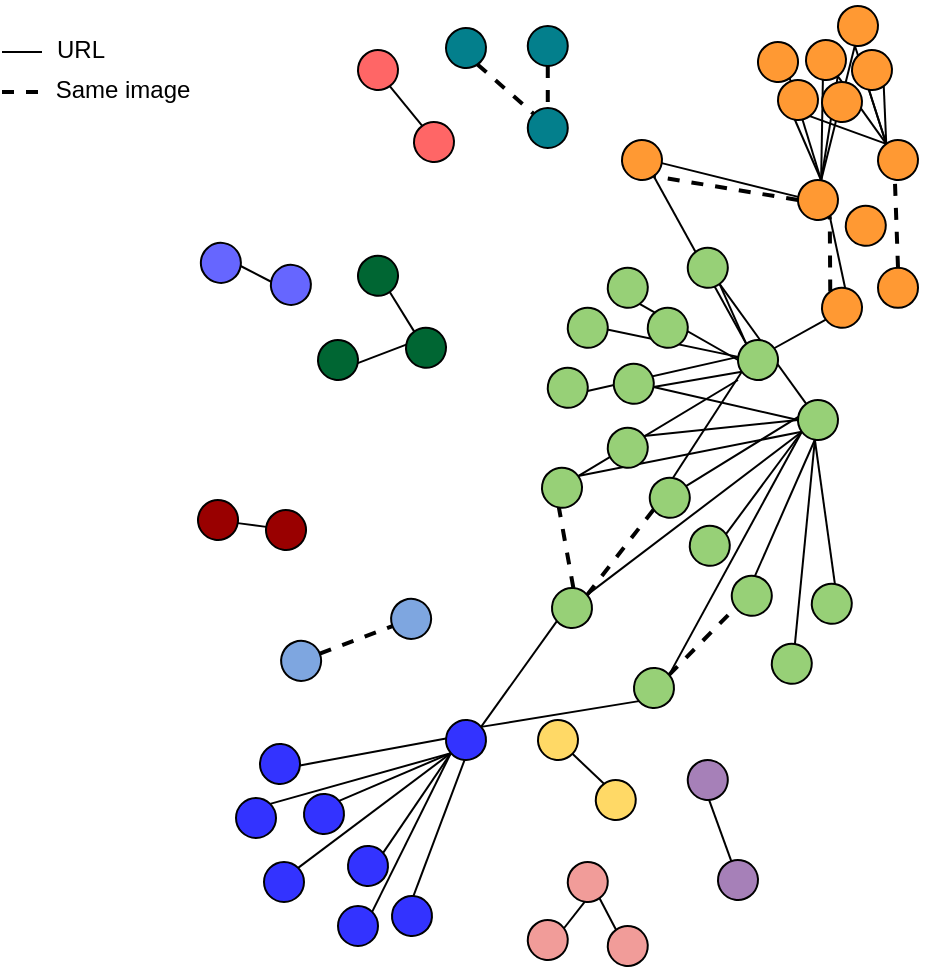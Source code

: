 <mxfile version="12.8.1" type="device"><diagram id="62S0e5glwULPYUZKFEZX" name="Page-1"><mxGraphModel dx="1422" dy="803" grid="1" gridSize="10" guides="1" tooltips="1" connect="1" arrows="1" fold="1" page="1" pageScale="1" pageWidth="827" pageHeight="1169" math="0" shadow="0"><root><mxCell id="0"/><mxCell id="1" parent="0"/><mxCell id="DbdQKrvygFjP-wFM51Z9-120" value="" style="endArrow=none;html=1;exitX=0;exitY=0;exitDx=0;exitDy=0;" parent="1" source="DbdQKrvygFjP-wFM51Z9-23" edge="1"><mxGeometry width="50" height="50" relative="1" as="geometry"><mxPoint x="460" y="410" as="sourcePoint"/><mxPoint x="560" y="210" as="targetPoint"/></mxGeometry></mxCell><mxCell id="DbdQKrvygFjP-wFM51Z9-101" value="" style="endArrow=none;html=1;exitX=0;exitY=1;exitDx=0;exitDy=0;" parent="1" source="DbdQKrvygFjP-wFM51Z9-99" target="DbdQKrvygFjP-wFM51Z9-100" edge="1"><mxGeometry width="50" height="50" relative="1" as="geometry"><mxPoint x="410" y="300" as="sourcePoint"/><mxPoint x="460" y="250" as="targetPoint"/></mxGeometry></mxCell><mxCell id="DbdQKrvygFjP-wFM51Z9-77" value="" style="endArrow=none;html=1;exitX=1;exitY=0;exitDx=0;exitDy=0;entryX=0;entryY=1;entryDx=0;entryDy=0;" parent="1" source="DbdQKrvygFjP-wFM51Z9-65" target="DbdQKrvygFjP-wFM51Z9-60" edge="1"><mxGeometry width="50" height="50" relative="1" as="geometry"><mxPoint x="669.88" y="118.092" as="sourcePoint"/><mxPoint x="661.567" y="170.125" as="targetPoint"/></mxGeometry></mxCell><mxCell id="DbdQKrvygFjP-wFM51Z9-75" value="" style="endArrow=none;html=1;exitX=1;exitY=0.5;exitDx=0;exitDy=0;entryX=0;entryY=1;entryDx=0;entryDy=0;" parent="1" source="DbdQKrvygFjP-wFM51Z9-66" target="DbdQKrvygFjP-wFM51Z9-60" edge="1"><mxGeometry width="50" height="50" relative="1" as="geometry"><mxPoint x="649.88" y="98.092" as="sourcePoint"/><mxPoint x="641.567" y="150.125" as="targetPoint"/></mxGeometry></mxCell><mxCell id="DbdQKrvygFjP-wFM51Z9-74" value="" style="endArrow=none;html=1;exitX=1;exitY=0.5;exitDx=0;exitDy=0;entryX=0;entryY=1;entryDx=0;entryDy=0;" parent="1" source="DbdQKrvygFjP-wFM51Z9-63" target="DbdQKrvygFjP-wFM51Z9-60" edge="1"><mxGeometry width="50" height="50" relative="1" as="geometry"><mxPoint x="639.88" y="88.092" as="sourcePoint"/><mxPoint x="631.567" y="140.125" as="targetPoint"/></mxGeometry></mxCell><mxCell id="DbdQKrvygFjP-wFM51Z9-73" value="" style="endArrow=none;html=1;exitX=1;exitY=0.5;exitDx=0;exitDy=0;entryX=0;entryY=0.5;entryDx=0;entryDy=0;" parent="1" source="DbdQKrvygFjP-wFM51Z9-65" target="DbdQKrvygFjP-wFM51Z9-59" edge="1"><mxGeometry width="50" height="50" relative="1" as="geometry"><mxPoint x="629.88" y="78.092" as="sourcePoint"/><mxPoint x="621.567" y="130.125" as="targetPoint"/></mxGeometry></mxCell><mxCell id="DbdQKrvygFjP-wFM51Z9-72" value="" style="endArrow=none;html=1;exitX=1;exitY=0.5;exitDx=0;exitDy=0;entryX=0;entryY=0.5;entryDx=0;entryDy=0;" parent="1" source="DbdQKrvygFjP-wFM51Z9-66" target="DbdQKrvygFjP-wFM51Z9-59" edge="1"><mxGeometry width="50" height="50" relative="1" as="geometry"><mxPoint x="619.88" y="68.092" as="sourcePoint"/><mxPoint x="611.567" y="120.125" as="targetPoint"/></mxGeometry></mxCell><mxCell id="DbdQKrvygFjP-wFM51Z9-71" value="" style="endArrow=none;html=1;exitX=1;exitY=0;exitDx=0;exitDy=0;entryX=0;entryY=0.5;entryDx=0;entryDy=0;" parent="1" source="DbdQKrvygFjP-wFM51Z9-65" target="DbdQKrvygFjP-wFM51Z9-59" edge="1"><mxGeometry width="50" height="50" relative="1" as="geometry"><mxPoint x="570" y="410" as="sourcePoint"/><mxPoint x="620" y="360" as="targetPoint"/></mxGeometry></mxCell><mxCell id="DbdQKrvygFjP-wFM51Z9-70" value="" style="endArrow=none;html=1;exitX=1;exitY=0;exitDx=0;exitDy=0;entryX=0;entryY=0.5;entryDx=0;entryDy=0;" parent="1" source="DbdQKrvygFjP-wFM51Z9-64" target="DbdQKrvygFjP-wFM51Z9-59" edge="1"><mxGeometry width="50" height="50" relative="1" as="geometry"><mxPoint x="598.438" y="89.879" as="sourcePoint"/><mxPoint x="611.567" y="120.125" as="targetPoint"/></mxGeometry></mxCell><mxCell id="DbdQKrvygFjP-wFM51Z9-67" value="" style="endArrow=none;html=1;exitX=1;exitY=0;exitDx=0;exitDy=0;entryX=0;entryY=1;entryDx=0;entryDy=0;" parent="1" source="DbdQKrvygFjP-wFM51Z9-58" target="DbdQKrvygFjP-wFM51Z9-37" edge="1"><mxGeometry width="50" height="50" relative="1" as="geometry"><mxPoint x="570" y="410" as="sourcePoint"/><mxPoint x="560" y="190" as="targetPoint"/></mxGeometry></mxCell><mxCell id="DbdQKrvygFjP-wFM51Z9-57" value="" style="endArrow=none;html=1;exitX=1;exitY=0;exitDx=0;exitDy=0;entryX=0;entryY=1;entryDx=0;entryDy=0;" parent="1" source="DbdQKrvygFjP-wFM51Z9-43" target="DbdQKrvygFjP-wFM51Z9-24" edge="1"><mxGeometry width="50" height="50" relative="1" as="geometry"><mxPoint x="500" y="410" as="sourcePoint"/><mxPoint x="550" y="360" as="targetPoint"/></mxGeometry></mxCell><mxCell id="DbdQKrvygFjP-wFM51Z9-50" value="" style="endArrow=none;html=1;exitX=1;exitY=0;exitDx=0;exitDy=0;" parent="1" source="DbdQKrvygFjP-wFM51Z9-41" edge="1"><mxGeometry width="50" height="50" relative="1" as="geometry"><mxPoint x="501" y="194" as="sourcePoint"/><mxPoint x="560" y="200" as="targetPoint"/></mxGeometry></mxCell><mxCell id="DbdQKrvygFjP-wFM51Z9-49" value="" style="endArrow=none;html=1;entryX=0.5;entryY=1;entryDx=0;entryDy=0;" parent="1" target="DbdQKrvygFjP-wFM51Z9-37" edge="1"><mxGeometry width="50" height="50" relative="1" as="geometry"><mxPoint x="491" y="184" as="sourcePoint"/><mxPoint x="550" y="360" as="targetPoint"/></mxGeometry></mxCell><mxCell id="DbdQKrvygFjP-wFM51Z9-48" value="" style="endArrow=none;html=1;exitX=0.5;exitY=0;exitDx=0;exitDy=0;entryX=0.5;entryY=1;entryDx=0;entryDy=0;" parent="1" source="DbdQKrvygFjP-wFM51Z9-39" target="DbdQKrvygFjP-wFM51Z9-37" edge="1"><mxGeometry width="50" height="50" relative="1" as="geometry"><mxPoint x="500" y="410" as="sourcePoint"/><mxPoint x="550" y="360" as="targetPoint"/></mxGeometry></mxCell><mxCell id="DbdQKrvygFjP-wFM51Z9-44" value="" style="endArrow=none;html=1;exitX=0;exitY=0;exitDx=0;exitDy=0;entryX=1;entryY=1;entryDx=0;entryDy=0;" parent="1" source="DbdQKrvygFjP-wFM51Z9-23" target="DbdQKrvygFjP-wFM51Z9-24" edge="1"><mxGeometry width="50" height="50" relative="1" as="geometry"><mxPoint x="500" y="410" as="sourcePoint"/><mxPoint x="550" y="360" as="targetPoint"/></mxGeometry></mxCell><mxCell id="DbdQKrvygFjP-wFM51Z9-7" value="" style="ellipse;whiteSpace=wrap;html=1;aspect=fixed;fillColor=#3333FF;" parent="1" vertex="1"><mxGeometry x="323" y="451" width="20" height="20" as="geometry"/></mxCell><mxCell id="DbdQKrvygFjP-wFM51Z9-11" value="" style="ellipse;whiteSpace=wrap;html=1;aspect=fixed;rotation=49;fillColor=#3333FF;" parent="1" vertex="1"><mxGeometry x="414" y="380" width="20" height="20" as="geometry"/></mxCell><mxCell id="DbdQKrvygFjP-wFM51Z9-14" value="" style="ellipse;whiteSpace=wrap;html=1;aspect=fixed;rotation=99;fillColor=#97D077;" parent="1" vertex="1"><mxGeometry x="494.892" y="233.892" width="20" height="20" as="geometry"/></mxCell><mxCell id="DbdQKrvygFjP-wFM51Z9-15" value="" style="ellipse;whiteSpace=wrap;html=1;aspect=fixed;rotation=99;fillColor=#97D077;" parent="1" vertex="1"><mxGeometry x="515.892" y="258.892" width="20" height="20" as="geometry"/></mxCell><mxCell id="DbdQKrvygFjP-wFM51Z9-16" value="" style="ellipse;whiteSpace=wrap;html=1;aspect=fixed;rotation=99;fillColor=#97D077;" parent="1" vertex="1"><mxGeometry x="535.892" y="282.892" width="20" height="20" as="geometry"/></mxCell><mxCell id="DbdQKrvygFjP-wFM51Z9-17" value="" style="ellipse;whiteSpace=wrap;html=1;aspect=fixed;rotation=99;fillColor=#97D077;" parent="1" vertex="1"><mxGeometry x="556.892" y="307.892" width="20" height="20" as="geometry"/></mxCell><mxCell id="DbdQKrvygFjP-wFM51Z9-18" value="" style="ellipse;whiteSpace=wrap;html=1;aspect=fixed;rotation=99;fillColor=#97D077;" parent="1" vertex="1"><mxGeometry x="596.892" y="311.892" width="20" height="20" as="geometry"/></mxCell><mxCell id="DbdQKrvygFjP-wFM51Z9-22" value="" style="ellipse;whiteSpace=wrap;html=1;aspect=fixed;rotation=99;fillColor=#97D077;" parent="1" vertex="1"><mxGeometry x="576.892" y="341.892" width="20" height="20" as="geometry"/></mxCell><mxCell id="DbdQKrvygFjP-wFM51Z9-23" value="" style="ellipse;whiteSpace=wrap;html=1;aspect=fixed;rotation=99;fillColor=#97D077;" parent="1" vertex="1"><mxGeometry x="462.002" y="253.892" width="20" height="20" as="geometry"/></mxCell><mxCell id="DbdQKrvygFjP-wFM51Z9-24" value="" style="ellipse;whiteSpace=wrap;html=1;aspect=fixed;rotation=99;fillColor=#97D077;" parent="1" vertex="1"><mxGeometry x="590.002" y="220.002" width="20" height="20" as="geometry"/></mxCell><mxCell id="DbdQKrvygFjP-wFM51Z9-25" value="" style="endArrow=none;html=1;exitX=1;exitY=0;exitDx=0;exitDy=0;entryX=0;entryY=1;entryDx=0;entryDy=0;" parent="1" source="DbdQKrvygFjP-wFM51Z9-1" target="DbdQKrvygFjP-wFM51Z9-11" edge="1"><mxGeometry width="50" height="50" relative="1" as="geometry"><mxPoint x="500" y="410" as="sourcePoint"/><mxPoint x="550" y="360" as="targetPoint"/></mxGeometry></mxCell><mxCell id="DbdQKrvygFjP-wFM51Z9-27" value="" style="endArrow=none;html=1;exitX=0.5;exitY=0;exitDx=0;exitDy=0;entryX=0.5;entryY=1;entryDx=0;entryDy=0;" parent="1" source="DbdQKrvygFjP-wFM51Z9-2" target="DbdQKrvygFjP-wFM51Z9-11" edge="1"><mxGeometry width="50" height="50" relative="1" as="geometry"><mxPoint x="500" y="410" as="sourcePoint"/><mxPoint x="550" y="360" as="targetPoint"/></mxGeometry></mxCell><mxCell id="DbdQKrvygFjP-wFM51Z9-29" value="" style="endArrow=none;html=1;exitX=1;exitY=0;exitDx=0;exitDy=0;entryX=0.5;entryY=1;entryDx=0;entryDy=0;" parent="1" source="DbdQKrvygFjP-wFM51Z9-7" target="DbdQKrvygFjP-wFM51Z9-11" edge="1"><mxGeometry width="50" height="50" relative="1" as="geometry"><mxPoint x="500" y="410" as="sourcePoint"/><mxPoint x="550" y="360" as="targetPoint"/></mxGeometry></mxCell><mxCell id="DbdQKrvygFjP-wFM51Z9-30" value="" style="endArrow=none;html=1;exitX=0.5;exitY=0;exitDx=0;exitDy=0;entryX=0.5;entryY=1;entryDx=0;entryDy=0;" parent="1" source="DbdQKrvygFjP-wFM51Z9-3" target="DbdQKrvygFjP-wFM51Z9-11" edge="1"><mxGeometry width="50" height="50" relative="1" as="geometry"><mxPoint x="500" y="410" as="sourcePoint"/><mxPoint x="550" y="360" as="targetPoint"/></mxGeometry></mxCell><mxCell id="DbdQKrvygFjP-wFM51Z9-32" value="" style="endArrow=none;html=1;exitX=0;exitY=0;exitDx=0;exitDy=0;entryX=1;entryY=1;entryDx=0;entryDy=0;" parent="1" source="DbdQKrvygFjP-wFM51Z9-4" target="DbdQKrvygFjP-wFM51Z9-11" edge="1"><mxGeometry width="50" height="50" relative="1" as="geometry"><mxPoint x="500" y="410" as="sourcePoint"/><mxPoint x="550" y="360" as="targetPoint"/></mxGeometry></mxCell><mxCell id="DbdQKrvygFjP-wFM51Z9-37" value="" style="ellipse;whiteSpace=wrap;html=1;aspect=fixed;rotation=99;fillColor=#97D077;" parent="1" vertex="1"><mxGeometry x="560.002" y="190.002" width="20" height="20" as="geometry"/></mxCell><mxCell id="DbdQKrvygFjP-wFM51Z9-38" value="" style="ellipse;whiteSpace=wrap;html=1;aspect=fixed;rotation=99;fillColor=#97D077;" parent="1" vertex="1"><mxGeometry x="497.892" y="201.892" width="20" height="20" as="geometry"/></mxCell><mxCell id="DbdQKrvygFjP-wFM51Z9-39" value="" style="ellipse;whiteSpace=wrap;html=1;aspect=fixed;rotation=99;fillColor=#97D077;" parent="1" vertex="1"><mxGeometry x="464.892" y="203.892" width="20" height="20" as="geometry"/></mxCell><mxCell id="DbdQKrvygFjP-wFM51Z9-40" value="" style="ellipse;whiteSpace=wrap;html=1;aspect=fixed;rotation=99;fillColor=#97D077;" parent="1" vertex="1"><mxGeometry x="474.892" y="173.892" width="20" height="20" as="geometry"/></mxCell><mxCell id="DbdQKrvygFjP-wFM51Z9-41" value="" style="ellipse;whiteSpace=wrap;html=1;aspect=fixed;rotation=99;fillColor=#97D077;" parent="1" vertex="1"><mxGeometry x="494.892" y="153.892" width="20" height="20" as="geometry"/></mxCell><mxCell id="DbdQKrvygFjP-wFM51Z9-42" value="" style="ellipse;whiteSpace=wrap;html=1;aspect=fixed;rotation=99;fillColor=#97D077;" parent="1" vertex="1"><mxGeometry x="514.892" y="173.892" width="20" height="20" as="geometry"/></mxCell><mxCell id="DbdQKrvygFjP-wFM51Z9-43" value="" style="ellipse;whiteSpace=wrap;html=1;aspect=fixed;rotation=99;fillColor=#97D077;" parent="1" vertex="1"><mxGeometry x="534.892" y="143.892" width="20" height="20" as="geometry"/></mxCell><mxCell id="DbdQKrvygFjP-wFM51Z9-45" value="" style="endArrow=none;html=1;exitX=0;exitY=0.5;exitDx=0;exitDy=0;entryX=1;entryY=1;entryDx=0;entryDy=0;" parent="1" source="DbdQKrvygFjP-wFM51Z9-15" target="DbdQKrvygFjP-wFM51Z9-37" edge="1"><mxGeometry width="50" height="50" relative="1" as="geometry"><mxPoint x="500" y="410" as="sourcePoint"/><mxPoint x="550" y="360" as="targetPoint"/></mxGeometry></mxCell><mxCell id="DbdQKrvygFjP-wFM51Z9-47" value="" style="endArrow=none;html=1;exitX=0;exitY=0;exitDx=0;exitDy=0;entryX=0.5;entryY=1;entryDx=0;entryDy=0;" parent="1" source="DbdQKrvygFjP-wFM51Z9-15" target="DbdQKrvygFjP-wFM51Z9-24" edge="1"><mxGeometry width="50" height="50" relative="1" as="geometry"><mxPoint x="500" y="410" as="sourcePoint"/><mxPoint x="550" y="360" as="targetPoint"/></mxGeometry></mxCell><mxCell id="DbdQKrvygFjP-wFM51Z9-51" value="" style="endArrow=none;html=1;exitX=0.5;exitY=0;exitDx=0;exitDy=0;" parent="1" source="DbdQKrvygFjP-wFM51Z9-38" edge="1"><mxGeometry width="50" height="50" relative="1" as="geometry"><mxPoint x="500" y="410" as="sourcePoint"/><mxPoint x="590" y="230" as="targetPoint"/></mxGeometry></mxCell><mxCell id="DbdQKrvygFjP-wFM51Z9-52" value="" style="endArrow=none;html=1;exitX=0.5;exitY=0;exitDx=0;exitDy=0;entryX=1;entryY=1;entryDx=0;entryDy=0;" parent="1" source="DbdQKrvygFjP-wFM51Z9-38" target="DbdQKrvygFjP-wFM51Z9-37" edge="1"><mxGeometry width="50" height="50" relative="1" as="geometry"><mxPoint x="500" y="410" as="sourcePoint"/><mxPoint x="550" y="360" as="targetPoint"/></mxGeometry></mxCell><mxCell id="DbdQKrvygFjP-wFM51Z9-53" value="" style="endArrow=none;html=1;exitX=0;exitY=0.5;exitDx=0;exitDy=0;entryX=1;entryY=0.5;entryDx=0;entryDy=0;" parent="1" source="DbdQKrvygFjP-wFM51Z9-22" target="DbdQKrvygFjP-wFM51Z9-24" edge="1"><mxGeometry width="50" height="50" relative="1" as="geometry"><mxPoint x="500" y="410" as="sourcePoint"/><mxPoint x="550" y="360" as="targetPoint"/></mxGeometry></mxCell><mxCell id="DbdQKrvygFjP-wFM51Z9-54" value="" style="endArrow=none;html=1;exitX=0;exitY=0.5;exitDx=0;exitDy=0;entryX=1;entryY=0.5;entryDx=0;entryDy=0;" parent="1" source="DbdQKrvygFjP-wFM51Z9-17" target="DbdQKrvygFjP-wFM51Z9-24" edge="1"><mxGeometry width="50" height="50" relative="1" as="geometry"><mxPoint x="500" y="410" as="sourcePoint"/><mxPoint x="550" y="360" as="targetPoint"/></mxGeometry></mxCell><mxCell id="DbdQKrvygFjP-wFM51Z9-55" value="" style="endArrow=none;html=1;exitX=0;exitY=0.5;exitDx=0;exitDy=0;entryX=1;entryY=0.5;entryDx=0;entryDy=0;" parent="1" source="DbdQKrvygFjP-wFM51Z9-18" target="DbdQKrvygFjP-wFM51Z9-24" edge="1"><mxGeometry width="50" height="50" relative="1" as="geometry"><mxPoint x="500" y="410" as="sourcePoint"/><mxPoint x="550" y="360" as="targetPoint"/></mxGeometry></mxCell><mxCell id="DbdQKrvygFjP-wFM51Z9-56" value="" style="endArrow=none;html=1;exitX=1;exitY=0;exitDx=0;exitDy=0;entryX=0;entryY=1;entryDx=0;entryDy=0;" parent="1" source="DbdQKrvygFjP-wFM51Z9-43" target="DbdQKrvygFjP-wFM51Z9-37" edge="1"><mxGeometry width="50" height="50" relative="1" as="geometry"><mxPoint x="500" y="410" as="sourcePoint"/><mxPoint x="550" y="360" as="targetPoint"/></mxGeometry></mxCell><mxCell id="DbdQKrvygFjP-wFM51Z9-58" value="" style="ellipse;whiteSpace=wrap;html=1;aspect=fixed;rotation=99;fillColor=#FF9933;" parent="1" vertex="1"><mxGeometry x="502.002" y="90.002" width="20" height="20" as="geometry"/></mxCell><mxCell id="DbdQKrvygFjP-wFM51Z9-59" value="" style="ellipse;whiteSpace=wrap;html=1;aspect=fixed;rotation=99;fillColor=#FF9933;" parent="1" vertex="1"><mxGeometry x="590.002" y="110.002" width="20" height="20" as="geometry"/></mxCell><mxCell id="DbdQKrvygFjP-wFM51Z9-60" value="" style="ellipse;whiteSpace=wrap;html=1;aspect=fixed;rotation=99;fillColor=#FF9933;" parent="1" vertex="1"><mxGeometry x="630.002" y="90.002" width="20" height="20" as="geometry"/></mxCell><mxCell id="DbdQKrvygFjP-wFM51Z9-61" value="" style="ellipse;whiteSpace=wrap;html=1;aspect=fixed;rotation=99;fillColor=#FF9933;" parent="1" vertex="1"><mxGeometry x="580.002" y="60.002" width="20" height="20" as="geometry"/></mxCell><mxCell id="DbdQKrvygFjP-wFM51Z9-62" value="" style="ellipse;whiteSpace=wrap;html=1;aspect=fixed;rotation=99;fillColor=#FF9933;" parent="1" vertex="1"><mxGeometry x="602.002" y="61.002" width="20" height="20" as="geometry"/></mxCell><mxCell id="DbdQKrvygFjP-wFM51Z9-63" value="" style="ellipse;whiteSpace=wrap;html=1;aspect=fixed;rotation=99;fillColor=#FF9933;" parent="1" vertex="1"><mxGeometry x="617.002" y="45.002" width="20" height="20" as="geometry"/></mxCell><mxCell id="DbdQKrvygFjP-wFM51Z9-64" value="" style="ellipse;whiteSpace=wrap;html=1;aspect=fixed;rotation=99;fillColor=#FF9933;" parent="1" vertex="1"><mxGeometry x="570.002" y="41.002" width="20" height="20" as="geometry"/></mxCell><mxCell id="DbdQKrvygFjP-wFM51Z9-65" value="" style="ellipse;whiteSpace=wrap;html=1;aspect=fixed;rotation=99;fillColor=#FF9933;" parent="1" vertex="1"><mxGeometry x="594.002" y="40.002" width="20" height="20" as="geometry"/></mxCell><mxCell id="DbdQKrvygFjP-wFM51Z9-66" value="" style="ellipse;whiteSpace=wrap;html=1;aspect=fixed;rotation=99;fillColor=#FF9933;" parent="1" vertex="1"><mxGeometry x="610.002" y="23.002" width="20" height="20" as="geometry"/></mxCell><mxCell id="DbdQKrvygFjP-wFM51Z9-68" value="" style="endArrow=none;html=1;exitX=0.5;exitY=0;exitDx=0;exitDy=0;entryX=0.5;entryY=1;entryDx=0;entryDy=0;" parent="1" source="DbdQKrvygFjP-wFM51Z9-58" target="DbdQKrvygFjP-wFM51Z9-59" edge="1"><mxGeometry width="50" height="50" relative="1" as="geometry"><mxPoint x="570" y="410" as="sourcePoint"/><mxPoint x="620" y="360" as="targetPoint"/></mxGeometry></mxCell><mxCell id="DbdQKrvygFjP-wFM51Z9-69" value="" style="endArrow=none;html=1;exitX=1;exitY=0.5;exitDx=0;exitDy=0;entryX=0;entryY=0.5;entryDx=0;entryDy=0;" parent="1" source="DbdQKrvygFjP-wFM51Z9-61" target="DbdQKrvygFjP-wFM51Z9-59" edge="1"><mxGeometry width="50" height="50" relative="1" as="geometry"><mxPoint x="570" y="410" as="sourcePoint"/><mxPoint x="620" y="360" as="targetPoint"/></mxGeometry></mxCell><mxCell id="DbdQKrvygFjP-wFM51Z9-76" value="" style="endArrow=none;html=1;exitX=1;exitY=0;exitDx=0;exitDy=0;entryX=0;entryY=1;entryDx=0;entryDy=0;" parent="1" source="DbdQKrvygFjP-wFM51Z9-63" target="DbdQKrvygFjP-wFM51Z9-60" edge="1"><mxGeometry width="50" height="50" relative="1" as="geometry"><mxPoint x="659.88" y="108.092" as="sourcePoint"/><mxPoint x="651.567" y="160.125" as="targetPoint"/></mxGeometry></mxCell><mxCell id="DbdQKrvygFjP-wFM51Z9-78" value="" style="endArrow=none;html=1;exitX=1;exitY=0;exitDx=0;exitDy=0;entryX=0;entryY=1;entryDx=0;entryDy=0;" parent="1" source="DbdQKrvygFjP-wFM51Z9-61" target="DbdQKrvygFjP-wFM51Z9-60" edge="1"><mxGeometry width="50" height="50" relative="1" as="geometry"><mxPoint x="570" y="410" as="sourcePoint"/><mxPoint x="620" y="360" as="targetPoint"/></mxGeometry></mxCell><mxCell id="DbdQKrvygFjP-wFM51Z9-79" value="" style="ellipse;whiteSpace=wrap;html=1;aspect=fixed;rotation=99;fillColor=#FF9933;" parent="1" vertex="1"><mxGeometry x="602.002" y="163.892" width="20" height="20" as="geometry"/></mxCell><mxCell id="DbdQKrvygFjP-wFM51Z9-81" value="" style="endArrow=none;html=1;exitX=0;exitY=0;exitDx=0;exitDy=0;entryX=1;entryY=1;entryDx=0;entryDy=0;" parent="1" source="DbdQKrvygFjP-wFM51Z9-37" target="DbdQKrvygFjP-wFM51Z9-79" edge="1"><mxGeometry width="50" height="50" relative="1" as="geometry"><mxPoint x="570" y="350" as="sourcePoint"/><mxPoint x="620" y="300" as="targetPoint"/></mxGeometry></mxCell><mxCell id="DbdQKrvygFjP-wFM51Z9-82" value="" style="endArrow=none;html=1;exitX=1;exitY=0;exitDx=0;exitDy=0;entryX=0;entryY=0.5;entryDx=0;entryDy=0;" parent="1" source="DbdQKrvygFjP-wFM51Z9-59" target="DbdQKrvygFjP-wFM51Z9-79" edge="1"><mxGeometry width="50" height="50" relative="1" as="geometry"><mxPoint x="588.39" y="204.558" as="sourcePoint"/><mxPoint x="613.912" y="189.77" as="targetPoint"/></mxGeometry></mxCell><mxCell id="DbdQKrvygFjP-wFM51Z9-83" value="" style="ellipse;whiteSpace=wrap;html=1;aspect=fixed;rotation=99;fillColor=#FF6666;" parent="1" vertex="1"><mxGeometry x="370.002" y="45.002" width="20" height="20" as="geometry"/></mxCell><mxCell id="DbdQKrvygFjP-wFM51Z9-84" value="" style="ellipse;whiteSpace=wrap;html=1;aspect=fixed;rotation=99;fillColor=#FF6666;" parent="1" vertex="1"><mxGeometry x="398.002" y="81.002" width="20" height="20" as="geometry"/></mxCell><mxCell id="DbdQKrvygFjP-wFM51Z9-85" value="" style="endArrow=none;html=1;exitX=1;exitY=0;exitDx=0;exitDy=0;entryX=0;entryY=1;entryDx=0;entryDy=0;" parent="1" source="DbdQKrvygFjP-wFM51Z9-83" target="DbdQKrvygFjP-wFM51Z9-84" edge="1"><mxGeometry width="50" height="50" relative="1" as="geometry"><mxPoint x="570" y="250" as="sourcePoint"/><mxPoint x="620" y="200" as="targetPoint"/></mxGeometry></mxCell><mxCell id="DbdQKrvygFjP-wFM51Z9-99" value="" style="ellipse;whiteSpace=wrap;html=1;aspect=fixed;rotation=99;fillColor=#A680B8;" parent="1" vertex="1"><mxGeometry x="534.892" y="400.002" width="20" height="20" as="geometry"/></mxCell><mxCell id="DbdQKrvygFjP-wFM51Z9-100" value="" style="ellipse;whiteSpace=wrap;html=1;aspect=fixed;rotation=99;fillColor=#A680B8;" parent="1" vertex="1"><mxGeometry x="550.002" y="450.002" width="20" height="20" as="geometry"/></mxCell><mxCell id="DbdQKrvygFjP-wFM51Z9-102" value="" style="endArrow=none;html=1;exitX=0;exitY=1;exitDx=0;exitDy=0;" parent="1" source="DbdQKrvygFjP-wFM51Z9-103" target="DbdQKrvygFjP-wFM51Z9-104" edge="1"><mxGeometry width="50" height="50" relative="1" as="geometry"><mxPoint x="364" y="310" as="sourcePoint"/><mxPoint x="414" y="260" as="targetPoint"/></mxGeometry></mxCell><mxCell id="DbdQKrvygFjP-wFM51Z9-103" value="" style="ellipse;whiteSpace=wrap;html=1;aspect=fixed;rotation=99;fillColor=#FFD966;" parent="1" vertex="1"><mxGeometry x="488.892" y="410.002" width="20" height="20" as="geometry"/></mxCell><mxCell id="DbdQKrvygFjP-wFM51Z9-104" value="" style="ellipse;whiteSpace=wrap;html=1;aspect=fixed;rotation=99;fillColor=#FFD966;" parent="1" vertex="1"><mxGeometry x="460.002" y="380.002" width="20" height="20" as="geometry"/></mxCell><mxCell id="DbdQKrvygFjP-wFM51Z9-105" value="" style="ellipse;whiteSpace=wrap;html=1;aspect=fixed;rotation=99;fillColor=#F19C99;" parent="1" vertex="1"><mxGeometry x="474.892" y="451.002" width="20" height="20" as="geometry"/></mxCell><mxCell id="DbdQKrvygFjP-wFM51Z9-106" value="" style="ellipse;whiteSpace=wrap;html=1;aspect=fixed;rotation=99;fillColor=#F19C99;" parent="1" vertex="1"><mxGeometry x="454.892" y="480.002" width="20" height="20" as="geometry"/></mxCell><mxCell id="DbdQKrvygFjP-wFM51Z9-107" value="" style="ellipse;whiteSpace=wrap;html=1;aspect=fixed;rotation=99;fillColor=#F19C99;" parent="1" vertex="1"><mxGeometry x="494.892" y="483.002" width="20" height="20" as="geometry"/></mxCell><mxCell id="DbdQKrvygFjP-wFM51Z9-108" value="" style="endArrow=none;html=1;exitX=0;exitY=0;exitDx=0;exitDy=0;entryX=1;entryY=0.5;entryDx=0;entryDy=0;" parent="1" source="DbdQKrvygFjP-wFM51Z9-106" target="DbdQKrvygFjP-wFM51Z9-105" edge="1"><mxGeometry width="50" height="50" relative="1" as="geometry"><mxPoint x="460" y="300" as="sourcePoint"/><mxPoint x="510" y="250" as="targetPoint"/></mxGeometry></mxCell><mxCell id="DbdQKrvygFjP-wFM51Z9-109" value="" style="endArrow=none;html=1;exitX=0;exitY=1;exitDx=0;exitDy=0;entryX=1;entryY=0;entryDx=0;entryDy=0;" parent="1" source="DbdQKrvygFjP-wFM51Z9-107" target="DbdQKrvygFjP-wFM51Z9-105" edge="1"><mxGeometry width="50" height="50" relative="1" as="geometry"><mxPoint x="482.982" y="494.124" as="sourcePoint"/><mxPoint x="483" y="470" as="targetPoint"/></mxGeometry></mxCell><mxCell id="DbdQKrvygFjP-wFM51Z9-110" value="" style="ellipse;whiteSpace=wrap;html=1;aspect=fixed;rotation=99;fillColor=#006633;" parent="1" vertex="1"><mxGeometry x="394.002" y="183.892" width="20" height="20" as="geometry"/></mxCell><mxCell id="DbdQKrvygFjP-wFM51Z9-111" value="" style="ellipse;whiteSpace=wrap;html=1;aspect=fixed;rotation=99;fillColor=#006633;" parent="1" vertex="1"><mxGeometry x="350.002" y="190.002" width="20" height="20" as="geometry"/></mxCell><mxCell id="DbdQKrvygFjP-wFM51Z9-112" value="" style="ellipse;whiteSpace=wrap;html=1;aspect=fixed;rotation=99;fillColor=#006633;direction=south;" parent="1" vertex="1"><mxGeometry x="370.002" y="147.882" width="20" height="20" as="geometry"/></mxCell><mxCell id="DbdQKrvygFjP-wFM51Z9-113" value="" style="endArrow=none;html=1;exitX=0.5;exitY=0;exitDx=0;exitDy=0;entryX=0.5;entryY=1;entryDx=0;entryDy=0;" parent="1" source="DbdQKrvygFjP-wFM51Z9-111" target="DbdQKrvygFjP-wFM51Z9-110" edge="1"><mxGeometry width="50" height="50" relative="1" as="geometry"><mxPoint x="460" y="300" as="sourcePoint"/><mxPoint x="510" y="250" as="targetPoint"/></mxGeometry></mxCell><mxCell id="DbdQKrvygFjP-wFM51Z9-114" value="" style="endArrow=none;html=1;exitX=0;exitY=0;exitDx=0;exitDy=0;entryX=0;entryY=1;entryDx=0;entryDy=0;" parent="1" source="DbdQKrvygFjP-wFM51Z9-112" target="DbdQKrvygFjP-wFM51Z9-110" edge="1"><mxGeometry width="50" height="50" relative="1" as="geometry"><mxPoint x="379.879" y="211.567" as="sourcePoint"/><mxPoint x="400" y="190" as="targetPoint"/></mxGeometry></mxCell><mxCell id="DbdQKrvygFjP-wFM51Z9-87" value="" style="ellipse;whiteSpace=wrap;html=1;aspect=fixed;rotation=99;fillColor=#990000;" parent="1" vertex="1"><mxGeometry x="290.002" y="270.002" width="20" height="20" as="geometry"/></mxCell><mxCell id="DbdQKrvygFjP-wFM51Z9-88" value="" style="ellipse;whiteSpace=wrap;html=1;aspect=fixed;rotation=99;fillColor=#990000;" parent="1" vertex="1"><mxGeometry x="324.002" y="275.002" width="20" height="20" as="geometry"/></mxCell><mxCell id="DbdQKrvygFjP-wFM51Z9-90" value="" style="endArrow=none;html=1;exitX=0.5;exitY=0;exitDx=0;exitDy=0;entryX=0.5;entryY=1;entryDx=0;entryDy=0;" parent="1" source="DbdQKrvygFjP-wFM51Z9-87" target="DbdQKrvygFjP-wFM51Z9-88" edge="1"><mxGeometry width="50" height="50" relative="1" as="geometry"><mxPoint x="410" y="190" as="sourcePoint"/><mxPoint x="460" y="140" as="targetPoint"/></mxGeometry></mxCell><mxCell id="DbdQKrvygFjP-wFM51Z9-1" value="" style="ellipse;whiteSpace=wrap;html=1;aspect=fixed;rotation=49;fillColor=#3333FF;" parent="1" vertex="1"><mxGeometry x="321" y="392" width="20" height="20" as="geometry"/></mxCell><mxCell id="DbdQKrvygFjP-wFM51Z9-2" value="" style="ellipse;whiteSpace=wrap;html=1;aspect=fixed;rotation=49;fillColor=#3333FF;" parent="1" vertex="1"><mxGeometry x="343" y="417" width="20" height="20" as="geometry"/></mxCell><mxCell id="DbdQKrvygFjP-wFM51Z9-4" value="" style="ellipse;whiteSpace=wrap;html=1;aspect=fixed;rotation=49;fillColor=#3333FF;" parent="1" vertex="1"><mxGeometry x="387" y="468" width="20" height="20" as="geometry"/></mxCell><mxCell id="DbdQKrvygFjP-wFM51Z9-3" value="" style="ellipse;whiteSpace=wrap;html=1;aspect=fixed;rotation=49;fillColor=#3333FF;" parent="1" vertex="1"><mxGeometry x="365" y="443" width="20" height="20" as="geometry"/></mxCell><mxCell id="DbdQKrvygFjP-wFM51Z9-121" value="" style="endArrow=none;html=1;exitX=0;exitY=0;exitDx=0;exitDy=0;" parent="1" source="DbdQKrvygFjP-wFM51Z9-14" edge="1"><mxGeometry width="50" height="50" relative="1" as="geometry"><mxPoint x="460" y="410" as="sourcePoint"/><mxPoint x="590" y="230" as="targetPoint"/></mxGeometry></mxCell><mxCell id="DbdQKrvygFjP-wFM51Z9-93" value="" style="ellipse;whiteSpace=wrap;html=1;aspect=fixed;rotation=99;fillColor=#6666FF;" parent="1" vertex="1"><mxGeometry x="291.442" y="141.442" width="20" height="20" as="geometry"/></mxCell><mxCell id="DbdQKrvygFjP-wFM51Z9-94" value="" style="ellipse;whiteSpace=wrap;html=1;aspect=fixed;rotation=99;fillColor=#6666FF;" parent="1" vertex="1"><mxGeometry x="326.442" y="152.442" width="20" height="20" as="geometry"/></mxCell><mxCell id="DbdQKrvygFjP-wFM51Z9-95" value="" style="endArrow=none;html=1;exitX=0.5;exitY=0;exitDx=0;exitDy=0;entryX=0.5;entryY=1;entryDx=0;entryDy=0;" parent="1" source="DbdQKrvygFjP-wFM51Z9-93" target="DbdQKrvygFjP-wFM51Z9-94" edge="1"><mxGeometry width="50" height="50" relative="1" as="geometry"><mxPoint x="411.44" y="61.44" as="sourcePoint"/><mxPoint x="461.44" y="11.44" as="targetPoint"/></mxGeometry></mxCell><mxCell id="k1d6K003mckWhqrj1RjP-10" value="URL" style="text;html=1;align=center;verticalAlign=middle;resizable=0;points=[];autosize=1;" parent="1" vertex="1"><mxGeometry x="211.44" y="35" width="40" height="20" as="geometry"/></mxCell><mxCell id="k1d6K003mckWhqrj1RjP-20" value="" style="endArrow=none;html=1;" parent="1" edge="1"><mxGeometry width="50" height="50" relative="1" as="geometry"><mxPoint x="192" y="46" as="sourcePoint"/><mxPoint x="212" y="46" as="targetPoint"/></mxGeometry></mxCell><mxCell id="lE4Vwa_RZb_Dle6pSE_h-1" value="Same image" style="text;html=1;align=center;verticalAlign=middle;resizable=0;points=[];autosize=1;dashed=1;strokeWidth=2;" vertex="1" parent="1"><mxGeometry x="212.44" y="55" width="80" height="20" as="geometry"/></mxCell><mxCell id="lE4Vwa_RZb_Dle6pSE_h-2" value="" style="endArrow=none;html=1;dashed=1;strokeWidth=2;" edge="1" parent="1"><mxGeometry width="50" height="50" relative="1" as="geometry"><mxPoint x="192" y="66" as="sourcePoint"/><mxPoint x="212" y="66" as="targetPoint"/></mxGeometry></mxCell><mxCell id="lE4Vwa_RZb_Dle6pSE_h-3" value="" style="ellipse;whiteSpace=wrap;html=1;aspect=fixed;rotation=90;fillColor=#037F8C;direction=south;" vertex="1" parent="1"><mxGeometry x="454.892" y="33.002" width="20" height="20" as="geometry"/></mxCell><mxCell id="lE4Vwa_RZb_Dle6pSE_h-4" value="" style="ellipse;whiteSpace=wrap;html=1;aspect=fixed;rotation=90;fillColor=#037F8C;direction=south;" vertex="1" parent="1"><mxGeometry x="454.892" y="74.002" width="20" height="20" as="geometry"/></mxCell><mxCell id="lE4Vwa_RZb_Dle6pSE_h-5" value="" style="ellipse;whiteSpace=wrap;html=1;aspect=fixed;rotation=55;fillColor=#037F8C;direction=south;" vertex="1" parent="1"><mxGeometry x="414.002" y="34.002" width="20" height="20" as="geometry"/></mxCell><mxCell id="lE4Vwa_RZb_Dle6pSE_h-6" value="" style="endArrow=none;dashed=1;html=1;exitX=0.5;exitY=0;exitDx=0;exitDy=0;entryX=0.5;entryY=1;entryDx=0;entryDy=0;strokeWidth=2;" edge="1" parent="1"><mxGeometry width="50" height="50" relative="1" as="geometry"><mxPoint x="464.892" y="53.002" as="sourcePoint"/><mxPoint x="464.892" y="74.002" as="targetPoint"/></mxGeometry></mxCell><mxCell id="lE4Vwa_RZb_Dle6pSE_h-7" value="" style="endArrow=none;dashed=1;html=1;exitX=0.5;exitY=0;exitDx=0;exitDy=0;entryX=1;entryY=1;entryDx=0;entryDy=0;strokeWidth=2;" edge="1" parent="1"><mxGeometry width="50" height="50" relative="1" as="geometry"><mxPoint x="429.738" y="52.194" as="sourcePoint"/><mxPoint x="457.821" y="76.931" as="targetPoint"/></mxGeometry></mxCell><mxCell id="lE4Vwa_RZb_Dle6pSE_h-8" value="" style="ellipse;whiteSpace=wrap;html=1;aspect=fixed;rotation=99;fillColor=#FF9933;" vertex="1" parent="1"><mxGeometry x="613.892" y="122.892" width="20" height="20" as="geometry"/></mxCell><mxCell id="lE4Vwa_RZb_Dle6pSE_h-9" value="" style="ellipse;whiteSpace=wrap;html=1;aspect=fixed;rotation=90;fillColor=#FF9933;direction=south;" vertex="1" parent="1"><mxGeometry x="630.002" y="153.892" width="20" height="20" as="geometry"/></mxCell><mxCell id="lE4Vwa_RZb_Dle6pSE_h-10" value="" style="endArrow=none;dashed=1;html=1;exitX=0.5;exitY=0;exitDx=0;exitDy=0;entryX=1;entryY=1;entryDx=0;entryDy=0;strokeWidth=2;" edge="1" parent="1" source="lE4Vwa_RZb_Dle6pSE_h-21"><mxGeometry width="50" height="50" relative="1" as="geometry"><mxPoint x="477.547" y="323.439" as="sourcePoint"/><mxPoint x="517.802" y="274.77" as="targetPoint"/></mxGeometry></mxCell><mxCell id="lE4Vwa_RZb_Dle6pSE_h-11" value="" style="endArrow=none;dashed=1;html=1;exitX=0;exitY=0;exitDx=0;exitDy=0;entryX=1;entryY=0.5;entryDx=0;entryDy=0;strokeWidth=2;" edge="1" parent="1" source="lE4Vwa_RZb_Dle6pSE_h-21"><mxGeometry width="50" height="50" relative="1" as="geometry"><mxPoint x="477.547" y="323.439" as="sourcePoint"/><mxPoint x="470.438" y="273.769" as="targetPoint"/></mxGeometry></mxCell><mxCell id="lE4Vwa_RZb_Dle6pSE_h-12" value="" style="endArrow=none;dashed=1;html=1;exitX=0.5;exitY=0;exitDx=0;exitDy=0;entryX=1;entryY=1;entryDx=0;entryDy=0;strokeWidth=2;" edge="1" parent="1" source="lE4Vwa_RZb_Dle6pSE_h-22"><mxGeometry width="50" height="50" relative="1" as="geometry"><mxPoint x="499.547" y="348.439" as="sourcePoint"/><mxPoint x="558.802" y="323.77" as="targetPoint"/></mxGeometry></mxCell><mxCell id="lE4Vwa_RZb_Dle6pSE_h-13" value="" style="endArrow=none;dashed=1;html=1;exitX=0.5;exitY=0;exitDx=0;exitDy=0;entryX=0.5;entryY=1;entryDx=0;entryDy=0;strokeWidth=2;" edge="1" parent="1"><mxGeometry width="50" height="50" relative="1" as="geometry"><mxPoint x="350.897" y="346.867" as="sourcePoint"/><mxPoint x="387.225" y="333.035" as="targetPoint"/></mxGeometry></mxCell><mxCell id="lE4Vwa_RZb_Dle6pSE_h-14" value="" style="endArrow=none;dashed=1;html=1;exitX=0;exitY=1;exitDx=0;exitDy=0;strokeWidth=2;entryX=1;entryY=0;entryDx=0;entryDy=0;" edge="1" parent="1"><mxGeometry width="50" height="50" relative="1" as="geometry"><mxPoint x="606.124" y="165.802" as="sourcePoint"/><mxPoint x="605.88" y="128.092" as="targetPoint"/></mxGeometry></mxCell><mxCell id="lE4Vwa_RZb_Dle6pSE_h-15" value="" style="endArrow=none;dashed=1;html=1;entryX=1;entryY=0;entryDx=0;entryDy=0;strokeWidth=2;" edge="1" parent="1"><mxGeometry width="50" height="50" relative="1" as="geometry"><mxPoint x="590" y="120" as="sourcePoint"/><mxPoint x="517.88" y="108.092" as="targetPoint"/></mxGeometry></mxCell><mxCell id="lE4Vwa_RZb_Dle6pSE_h-16" value="" style="endArrow=none;dashed=1;html=1;entryX=1;entryY=0.5;entryDx=0;entryDy=0;strokeWidth=2;exitX=0.5;exitY=1;exitDx=0;exitDy=0;" edge="1" parent="1"><mxGeometry width="50" height="50" relative="1" as="geometry"><mxPoint x="640.002" y="153.892" as="sourcePoint"/><mxPoint x="638.438" y="109.879" as="targetPoint"/></mxGeometry></mxCell><mxCell id="lE4Vwa_RZb_Dle6pSE_h-17" value="" style="ellipse;whiteSpace=wrap;html=1;aspect=fixed;rotation=69;fillColor=#7EA6E0;" vertex="1" parent="1"><mxGeometry x="331.561" y="340.451" width="20" height="20" as="geometry"/></mxCell><mxCell id="lE4Vwa_RZb_Dle6pSE_h-18" value="" style="ellipse;whiteSpace=wrap;html=1;aspect=fixed;rotation=69;fillColor=#7EA6E0;" vertex="1" parent="1"><mxGeometry x="386.561" y="319.451" width="20" height="20" as="geometry"/></mxCell><mxCell id="lE4Vwa_RZb_Dle6pSE_h-19" value="" style="endArrow=none;html=1;exitX=0;exitY=0;exitDx=0;exitDy=0;entryX=1;entryY=1;entryDx=0;entryDy=0;" edge="1" parent="1"><mxGeometry width="50" height="50" relative="1" as="geometry"><mxPoint x="553.982" y="287.014" as="sourcePoint"/><mxPoint x="591.912" y="235.88" as="targetPoint"/></mxGeometry></mxCell><mxCell id="lE4Vwa_RZb_Dle6pSE_h-20" value="" style="endArrow=none;html=1;exitX=0.5;exitY=0;exitDx=0;exitDy=0;entryX=1;entryY=1;entryDx=0;entryDy=0;" edge="1" parent="1" source="lE4Vwa_RZb_Dle6pSE_h-22"><mxGeometry width="50" height="50" relative="1" as="geometry"><mxPoint x="500" y="410" as="sourcePoint"/><mxPoint x="591.912" y="235.88" as="targetPoint"/></mxGeometry></mxCell><mxCell id="lE4Vwa_RZb_Dle6pSE_h-21" value="" style="ellipse;whiteSpace=wrap;html=1;aspect=fixed;rotation=49;fillColor=#97D077;" vertex="1" parent="1"><mxGeometry x="467" y="314" width="20" height="20" as="geometry"/></mxCell><mxCell id="lE4Vwa_RZb_Dle6pSE_h-22" value="" style="ellipse;whiteSpace=wrap;html=1;aspect=fixed;rotation=49;fillColor=#97D077;" vertex="1" parent="1"><mxGeometry x="508" y="354" width="20" height="20" as="geometry"/></mxCell><mxCell id="lE4Vwa_RZb_Dle6pSE_h-23" value="" style="endArrow=none;html=1;exitX=0.5;exitY=0;exitDx=0;exitDy=0;entryX=0.5;entryY=1;entryDx=0;entryDy=0;" edge="1" parent="1" target="lE4Vwa_RZb_Dle6pSE_h-21"><mxGeometry width="50" height="50" relative="1" as="geometry"><mxPoint x="431.547" y="383.439" as="sourcePoint"/><mxPoint x="550" y="360" as="targetPoint"/></mxGeometry></mxCell><mxCell id="lE4Vwa_RZb_Dle6pSE_h-24" value="" style="endArrow=none;html=1;exitX=0.5;exitY=0;exitDx=0;exitDy=0;entryX=0.5;entryY=1;entryDx=0;entryDy=0;" edge="1" parent="1" target="lE4Vwa_RZb_Dle6pSE_h-22"><mxGeometry width="50" height="50" relative="1" as="geometry"><mxPoint x="431.547" y="383.439" as="sourcePoint"/><mxPoint x="550" y="360" as="targetPoint"/></mxGeometry></mxCell><mxCell id="lE4Vwa_RZb_Dle6pSE_h-25" value="" style="endArrow=none;html=1;exitX=0.5;exitY=0;exitDx=0;exitDy=0;entryX=1;entryY=1;entryDx=0;entryDy=0;" edge="1" parent="1" source="lE4Vwa_RZb_Dle6pSE_h-21"><mxGeometry width="50" height="50" relative="1" as="geometry"><mxPoint x="500" y="410" as="sourcePoint"/><mxPoint x="591.912" y="235.88" as="targetPoint"/></mxGeometry></mxCell><mxCell id="lE4Vwa_RZb_Dle6pSE_h-26" value="" style="endArrow=none;html=1;exitX=1;exitY=0;exitDx=0;exitDy=0;entryX=0.5;entryY=1;entryDx=0;entryDy=0;" edge="1" parent="1" source="lE4Vwa_RZb_Dle6pSE_h-27"><mxGeometry width="50" height="50" relative="1" as="geometry"><mxPoint x="500" y="410" as="sourcePoint"/><mxPoint x="416.453" y="396.561" as="targetPoint"/></mxGeometry></mxCell><mxCell id="lE4Vwa_RZb_Dle6pSE_h-27" value="" style="ellipse;whiteSpace=wrap;html=1;aspect=fixed;fillColor=#3333FF;" vertex="1" parent="1"><mxGeometry x="360" y="473" width="20" height="20" as="geometry"/></mxCell><mxCell id="lE4Vwa_RZb_Dle6pSE_h-28" value="" style="endArrow=none;html=1;exitX=1;exitY=0;exitDx=0;exitDy=0;entryX=0.5;entryY=1;entryDx=0;entryDy=0;" edge="1" parent="1" source="lE4Vwa_RZb_Dle6pSE_h-29"><mxGeometry width="50" height="50" relative="1" as="geometry"><mxPoint x="500" y="410" as="sourcePoint"/><mxPoint x="416.453" y="396.561" as="targetPoint"/></mxGeometry></mxCell><mxCell id="lE4Vwa_RZb_Dle6pSE_h-29" value="" style="ellipse;whiteSpace=wrap;html=1;aspect=fixed;fillColor=#3333FF;" vertex="1" parent="1"><mxGeometry x="309" y="419" width="20" height="20" as="geometry"/></mxCell></root></mxGraphModel></diagram></mxfile>